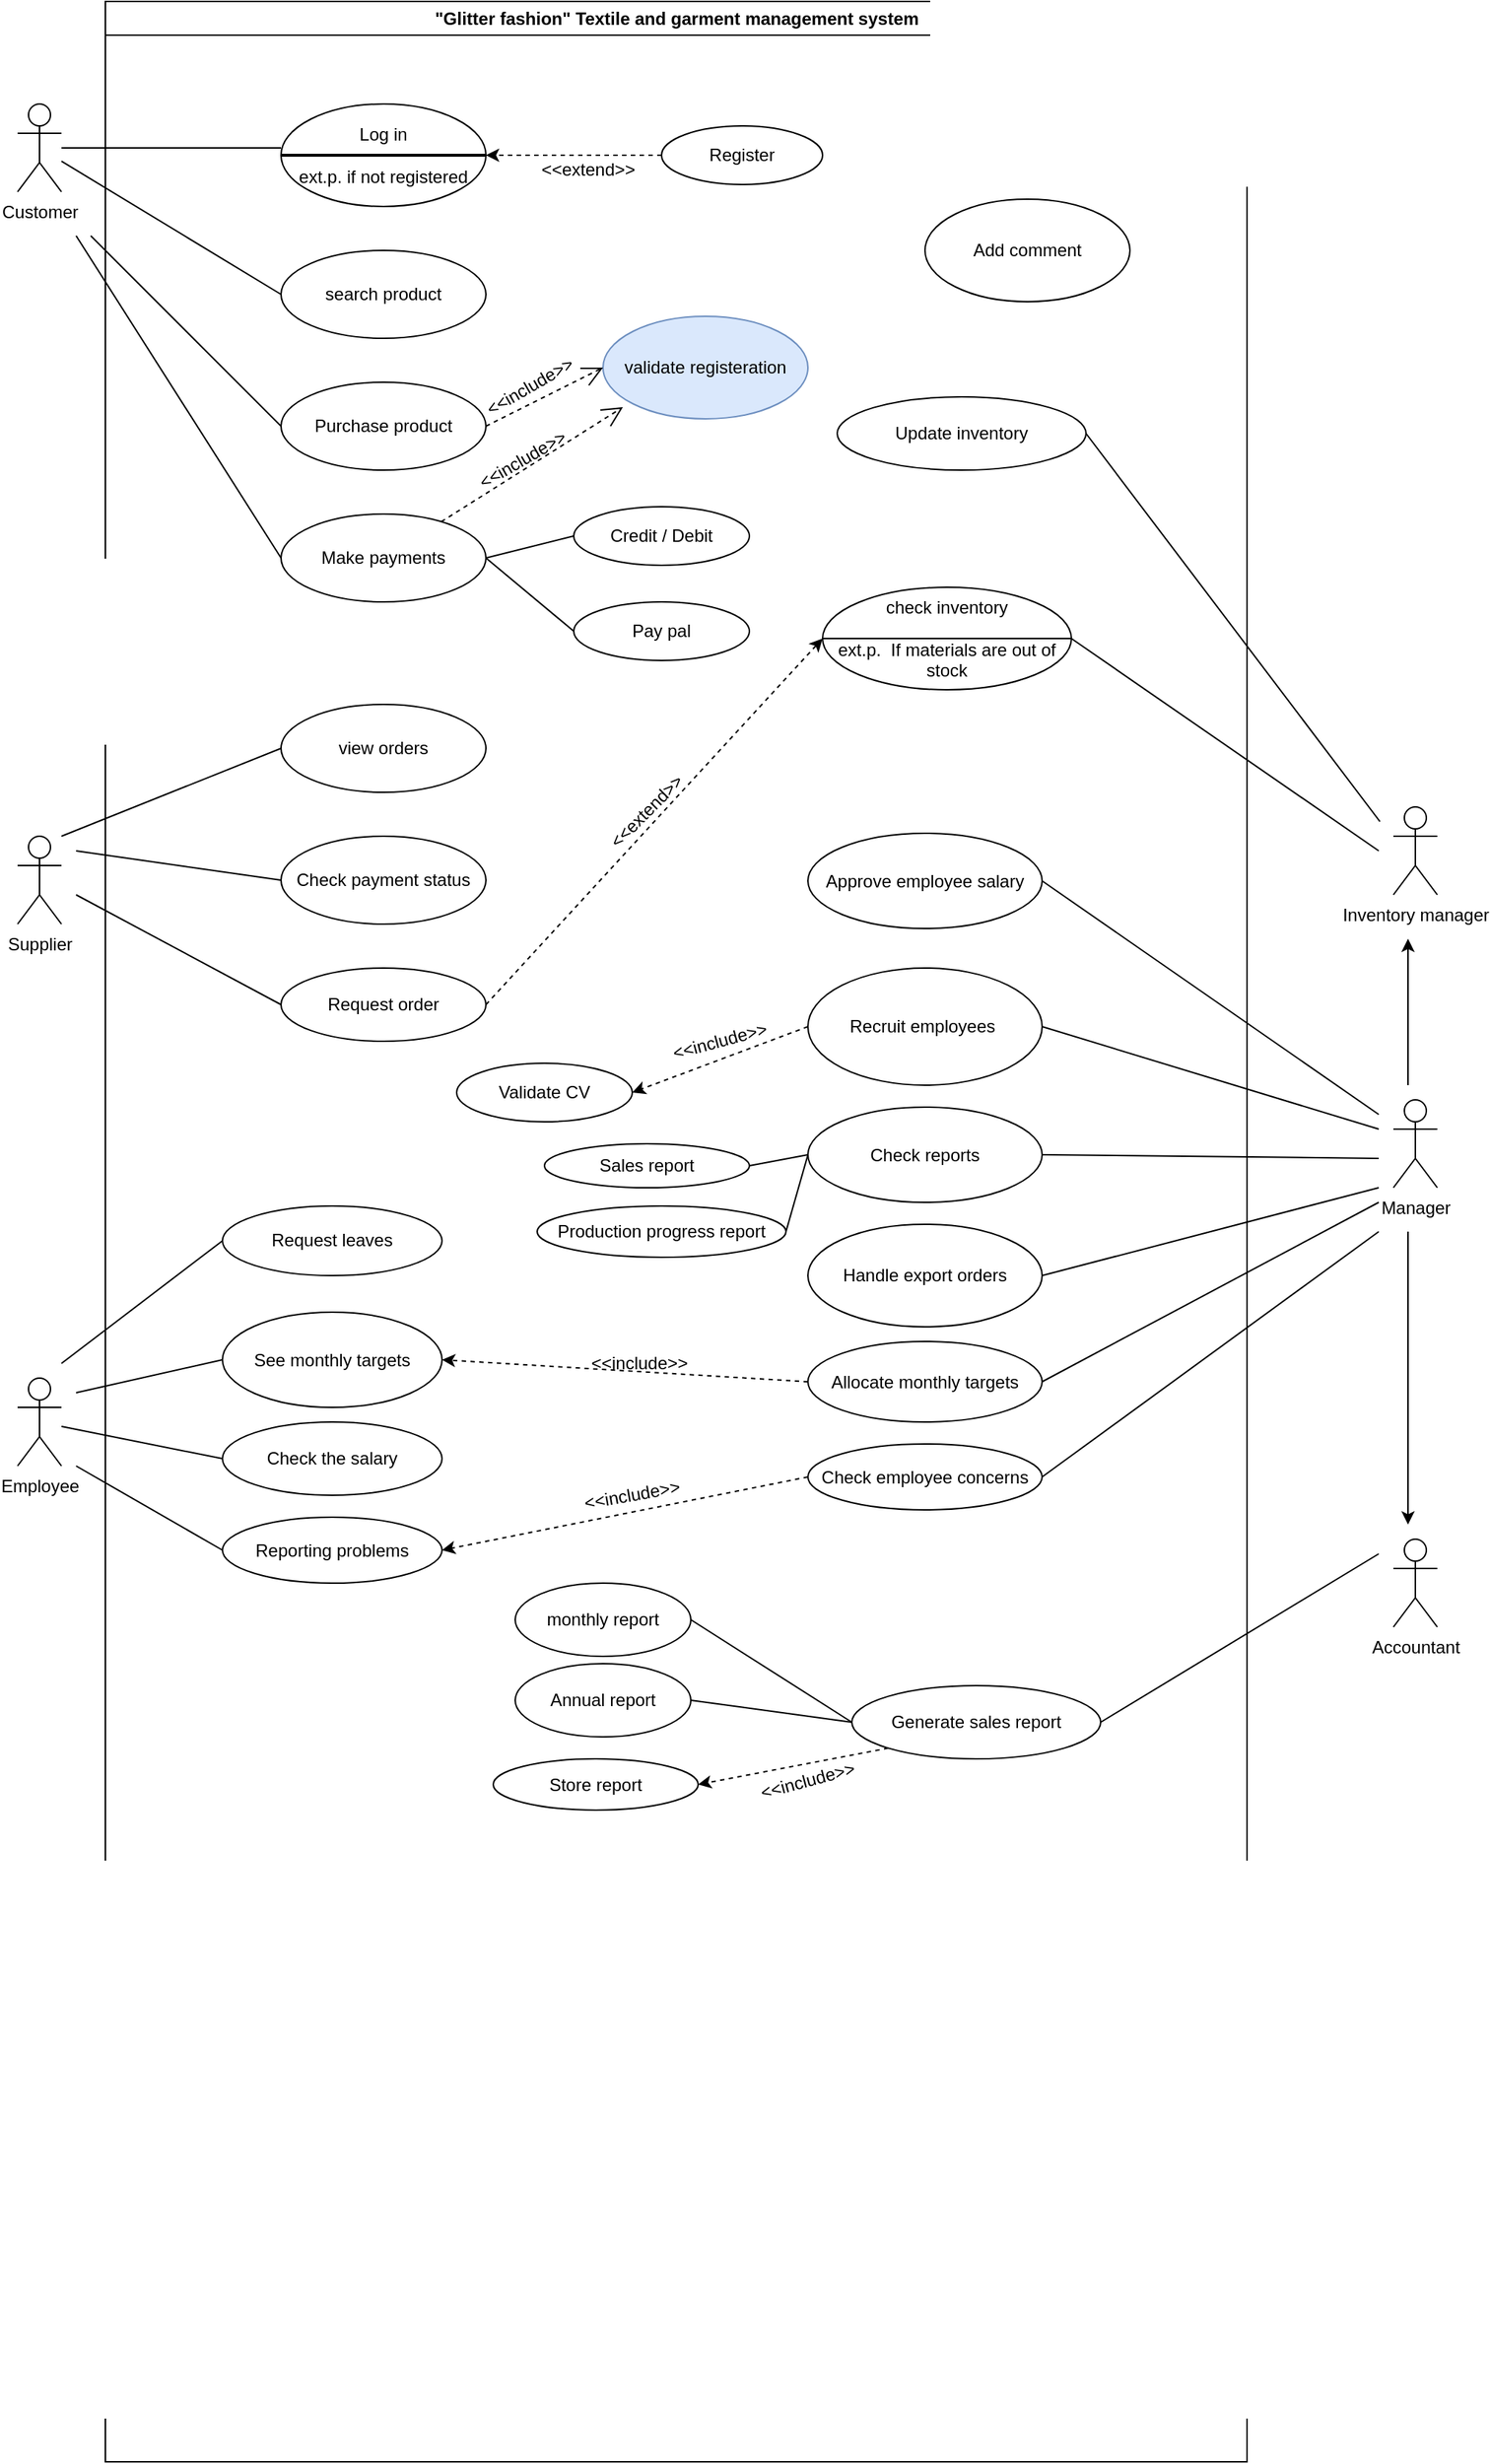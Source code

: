 <mxfile version="20.3.6" type="github"><diagram id="OiUDQVkfYRebjwmGfPYE" name="Page-1"><mxGraphModel dx="1848" dy="1659" grid="1" gridSize="10" guides="1" tooltips="1" connect="1" arrows="1" fold="1" page="1" pageScale="1" pageWidth="850" pageHeight="1100" math="0" shadow="0"><root><mxCell id="0"/><mxCell id="1" parent="0"/><mxCell id="Qr6TdypjZ70RtOZJyYG7-4" value="Customer" style="shape=umlActor;verticalLabelPosition=bottom;verticalAlign=top;html=1;strokeColor=default;fontFamily=Helvetica;fontSize=12;fontColor=default;fillColor=default;" parent="1" vertex="1"><mxGeometry x="-810" y="30" width="30" height="60" as="geometry"/></mxCell><mxCell id="Qr6TdypjZ70RtOZJyYG7-21" value="&quot;Glitter fashion&quot; Textile and garment management system" style="swimlane;strokeColor=default;fontFamily=Helvetica;fontSize=12;fontColor=default;fillColor=default;html=1;" parent="1" vertex="1"><mxGeometry x="-750" y="-40" width="780" height="1680" as="geometry"/></mxCell><mxCell id="Qr6TdypjZ70RtOZJyYG7-11" value="Log in&lt;br&gt;&lt;br&gt;ext.p. if not registered" style="ellipse;whiteSpace=wrap;html=1;strokeColor=default;fontFamily=Helvetica;fontSize=12;fontColor=default;fillColor=default;" parent="Qr6TdypjZ70RtOZJyYG7-21" vertex="1"><mxGeometry x="120" y="70" width="140" height="70" as="geometry"/></mxCell><mxCell id="Qr6TdypjZ70RtOZJyYG7-25" value="" style="endArrow=none;html=1;rounded=1;fontFamily=Helvetica;fontSize=12;fontColor=default;" parent="Qr6TdypjZ70RtOZJyYG7-21" source="Qr6TdypjZ70RtOZJyYG7-4" edge="1"><mxGeometry width="50" height="50" relative="1" as="geometry"><mxPoint x="-40" y="50" as="sourcePoint"/><mxPoint x="120" y="100" as="targetPoint"/></mxGeometry></mxCell><mxCell id="Qr6TdypjZ70RtOZJyYG7-27" style="edgeStyle=orthogonalEdgeStyle;rounded=1;orthogonalLoop=1;jettySize=auto;html=1;entryX=1;entryY=0.5;entryDx=0;entryDy=0;fontFamily=Helvetica;fontSize=12;fontColor=default;dashed=1;" parent="Qr6TdypjZ70RtOZJyYG7-21" source="Qr6TdypjZ70RtOZJyYG7-26" target="Qr6TdypjZ70RtOZJyYG7-11" edge="1"><mxGeometry relative="1" as="geometry"/></mxCell><mxCell id="Qr6TdypjZ70RtOZJyYG7-26" value="Register" style="ellipse;whiteSpace=wrap;html=1;strokeColor=default;fontFamily=Helvetica;fontSize=12;fontColor=default;fillColor=default;" parent="Qr6TdypjZ70RtOZJyYG7-21" vertex="1"><mxGeometry x="380" y="85" width="110" height="40" as="geometry"/></mxCell><mxCell id="Qr6TdypjZ70RtOZJyYG7-32" value="" style="line;strokeWidth=2;html=1;strokeColor=default;fontFamily=Helvetica;fontSize=12;fontColor=default;fillColor=default;" parent="Qr6TdypjZ70RtOZJyYG7-21" vertex="1"><mxGeometry x="120" y="100" width="140" height="10" as="geometry"/></mxCell><mxCell id="Qr6TdypjZ70RtOZJyYG7-33" value="search product" style="ellipse;whiteSpace=wrap;html=1;strokeColor=default;fontFamily=Helvetica;fontSize=12;fontColor=default;fillColor=default;" parent="Qr6TdypjZ70RtOZJyYG7-21" vertex="1"><mxGeometry x="120" y="170" width="140" height="60" as="geometry"/></mxCell><mxCell id="Qr6TdypjZ70RtOZJyYG7-36" value="Purchase product" style="ellipse;whiteSpace=wrap;html=1;strokeColor=default;fontFamily=Helvetica;fontSize=12;fontColor=default;fillColor=default;" parent="Qr6TdypjZ70RtOZJyYG7-21" vertex="1"><mxGeometry x="120" y="260" width="140" height="60" as="geometry"/></mxCell><mxCell id="Qr6TdypjZ70RtOZJyYG7-38" value="Make payments" style="ellipse;whiteSpace=wrap;html=1;strokeColor=default;fontFamily=Helvetica;fontSize=12;fontColor=default;fillColor=default;" parent="Qr6TdypjZ70RtOZJyYG7-21" vertex="1"><mxGeometry x="120" y="350" width="140" height="60" as="geometry"/></mxCell><mxCell id="Qr6TdypjZ70RtOZJyYG7-40" value="Credit / Debit" style="ellipse;whiteSpace=wrap;html=1;strokeColor=default;fontFamily=Helvetica;fontSize=12;fontColor=default;fillColor=default;" parent="Qr6TdypjZ70RtOZJyYG7-21" vertex="1"><mxGeometry x="320" y="345" width="120" height="40" as="geometry"/></mxCell><mxCell id="Qr6TdypjZ70RtOZJyYG7-41" value="Pay pal" style="ellipse;whiteSpace=wrap;html=1;strokeColor=default;fontFamily=Helvetica;fontSize=12;fontColor=default;fillColor=default;" parent="Qr6TdypjZ70RtOZJyYG7-21" vertex="1"><mxGeometry x="320" y="410" width="120" height="40" as="geometry"/></mxCell><mxCell id="Qr6TdypjZ70RtOZJyYG7-42" value="" style="endArrow=none;html=1;rounded=1;fontFamily=Helvetica;fontSize=12;fontColor=default;entryX=0;entryY=0.5;entryDx=0;entryDy=0;exitX=1;exitY=0.5;exitDx=0;exitDy=0;" parent="Qr6TdypjZ70RtOZJyYG7-21" source="Qr6TdypjZ70RtOZJyYG7-38" target="Qr6TdypjZ70RtOZJyYG7-40" edge="1"><mxGeometry width="50" height="50" relative="1" as="geometry"><mxPoint x="250" y="410" as="sourcePoint"/><mxPoint x="300" y="360" as="targetPoint"/></mxGeometry></mxCell><mxCell id="Qr6TdypjZ70RtOZJyYG7-43" value="" style="endArrow=none;html=1;rounded=1;fontFamily=Helvetica;fontSize=12;fontColor=default;exitX=1;exitY=0.5;exitDx=0;exitDy=0;entryX=0;entryY=0.5;entryDx=0;entryDy=0;" parent="Qr6TdypjZ70RtOZJyYG7-21" source="Qr6TdypjZ70RtOZJyYG7-38" target="Qr6TdypjZ70RtOZJyYG7-41" edge="1"><mxGeometry width="50" height="50" relative="1" as="geometry"><mxPoint x="250" y="410" as="sourcePoint"/><mxPoint x="300" y="360" as="targetPoint"/></mxGeometry></mxCell><mxCell id="Qr6TdypjZ70RtOZJyYG7-44" value="&amp;lt;&amp;lt;extend&amp;gt;&amp;gt;" style="text;html=1;strokeColor=none;fillColor=none;align=center;verticalAlign=middle;whiteSpace=wrap;rounded=0;fontFamily=Helvetica;fontSize=12;fontColor=default;" parent="Qr6TdypjZ70RtOZJyYG7-21" vertex="1"><mxGeometry x="300" y="110" width="60" height="10" as="geometry"/></mxCell><mxCell id="Qr6TdypjZ70RtOZJyYG7-50" value="view orders" style="ellipse;whiteSpace=wrap;html=1;strokeColor=default;fontFamily=Helvetica;fontSize=12;fontColor=default;fillColor=default;" parent="Qr6TdypjZ70RtOZJyYG7-21" vertex="1"><mxGeometry x="120" y="480" width="140" height="60" as="geometry"/></mxCell><mxCell id="Qr6TdypjZ70RtOZJyYG7-52" value="Check payment status" style="ellipse;whiteSpace=wrap;html=1;strokeColor=default;fontFamily=Helvetica;fontSize=12;fontColor=default;fillColor=default;" parent="Qr6TdypjZ70RtOZJyYG7-21" vertex="1"><mxGeometry x="120" y="570" width="140" height="60" as="geometry"/></mxCell><mxCell id="Qr6TdypjZ70RtOZJyYG7-54" value="Request order" style="ellipse;whiteSpace=wrap;html=1;strokeColor=default;fontFamily=Helvetica;fontSize=12;fontColor=default;fillColor=default;" parent="Qr6TdypjZ70RtOZJyYG7-21" vertex="1"><mxGeometry x="120" y="660" width="140" height="50" as="geometry"/></mxCell><mxCell id="Qr6TdypjZ70RtOZJyYG7-58" value="check inventory&lt;br&gt;&lt;br&gt;ext.p.&amp;nbsp; If materials are out of stock" style="ellipse;whiteSpace=wrap;html=1;strokeColor=default;fontFamily=Helvetica;fontSize=12;fontColor=default;fillColor=default;" parent="Qr6TdypjZ70RtOZJyYG7-21" vertex="1"><mxGeometry x="490" y="400" width="170" height="70" as="geometry"/></mxCell><mxCell id="Qr6TdypjZ70RtOZJyYG7-61" value="" style="endArrow=classic;html=1;rounded=1;fontFamily=Helvetica;fontSize=12;fontColor=default;dashed=1;exitX=1;exitY=0.5;exitDx=0;exitDy=0;" parent="Qr6TdypjZ70RtOZJyYG7-21" source="Qr6TdypjZ70RtOZJyYG7-54" target="Qr6TdypjZ70RtOZJyYG7-64" edge="1"><mxGeometry width="50" height="50" relative="1" as="geometry"><mxPoint x="330" y="620" as="sourcePoint"/><mxPoint x="380" y="570" as="targetPoint"/></mxGeometry></mxCell><mxCell id="Qr6TdypjZ70RtOZJyYG7-62" value="&amp;lt;&amp;lt;extend&amp;gt;&amp;gt;" style="text;html=1;strokeColor=none;fillColor=none;align=center;verticalAlign=middle;whiteSpace=wrap;rounded=0;fontFamily=Helvetica;fontSize=12;fontColor=default;rotation=-45;" parent="Qr6TdypjZ70RtOZJyYG7-21" vertex="1"><mxGeometry x="340" y="538" width="60" height="30" as="geometry"/></mxCell><mxCell id="Qr6TdypjZ70RtOZJyYG7-64" value="" style="line;strokeWidth=1;html=1;perimeter=backbonePerimeter;points=[];outlineConnect=0;strokeColor=default;fontFamily=Helvetica;fontSize=12;fontColor=default;fillColor=default;" parent="Qr6TdypjZ70RtOZJyYG7-21" vertex="1"><mxGeometry x="490" y="430" width="170" height="10" as="geometry"/></mxCell><mxCell id="Qr6TdypjZ70RtOZJyYG7-66" value="Update inventory" style="ellipse;whiteSpace=wrap;html=1;strokeColor=default;fontFamily=Helvetica;fontSize=12;fontColor=default;fillColor=default;" parent="Qr6TdypjZ70RtOZJyYG7-21" vertex="1"><mxGeometry x="500" y="270" width="170" height="50" as="geometry"/></mxCell><mxCell id="Qr6TdypjZ70RtOZJyYG7-70" value="Approve employee salary" style="ellipse;whiteSpace=wrap;html=1;strokeColor=default;fontFamily=Helvetica;fontSize=12;fontColor=default;fillColor=default;" parent="Qr6TdypjZ70RtOZJyYG7-21" vertex="1"><mxGeometry x="480" y="568" width="160" height="65" as="geometry"/></mxCell><mxCell id="Qr6TdypjZ70RtOZJyYG7-74" value="Recruit employees&amp;nbsp;" style="ellipse;whiteSpace=wrap;html=1;strokeColor=default;fontFamily=Helvetica;fontSize=12;fontColor=default;fillColor=default;" parent="Qr6TdypjZ70RtOZJyYG7-21" vertex="1"><mxGeometry x="480" y="660" width="160" height="80" as="geometry"/></mxCell><mxCell id="Qr6TdypjZ70RtOZJyYG7-75" value="Validate CV" style="ellipse;whiteSpace=wrap;html=1;strokeColor=default;fontFamily=Helvetica;fontSize=12;fontColor=default;fillColor=default;" parent="Qr6TdypjZ70RtOZJyYG7-21" vertex="1"><mxGeometry x="240" y="725" width="120" height="40" as="geometry"/></mxCell><mxCell id="Qr6TdypjZ70RtOZJyYG7-77" value="" style="endArrow=classic;html=1;rounded=1;fontFamily=Helvetica;fontSize=12;fontColor=default;dashed=1;entryX=1;entryY=0.5;entryDx=0;entryDy=0;exitX=0;exitY=0.5;exitDx=0;exitDy=0;" parent="Qr6TdypjZ70RtOZJyYG7-21" source="Qr6TdypjZ70RtOZJyYG7-74" target="Qr6TdypjZ70RtOZJyYG7-75" edge="1"><mxGeometry width="50" height="50" relative="1" as="geometry"><mxPoint x="540" y="700" as="sourcePoint"/><mxPoint x="590" y="650" as="targetPoint"/></mxGeometry></mxCell><mxCell id="Qr6TdypjZ70RtOZJyYG7-78" value="&amp;lt;&amp;lt;include&amp;gt;&amp;gt;" style="text;html=1;strokeColor=none;fillColor=none;align=center;verticalAlign=middle;whiteSpace=wrap;rounded=0;fontFamily=Helvetica;fontSize=12;fontColor=default;rotation=-15;" parent="Qr6TdypjZ70RtOZJyYG7-21" vertex="1"><mxGeometry x="390" y="695" width="60" height="30" as="geometry"/></mxCell><mxCell id="Qr6TdypjZ70RtOZJyYG7-80" value="Check reports" style="ellipse;whiteSpace=wrap;html=1;strokeColor=default;fontFamily=Helvetica;fontSize=12;fontColor=default;fillColor=default;" parent="Qr6TdypjZ70RtOZJyYG7-21" vertex="1"><mxGeometry x="480" y="755" width="160" height="65" as="geometry"/></mxCell><mxCell id="Qr6TdypjZ70RtOZJyYG7-82" value="Production progress report" style="ellipse;whiteSpace=wrap;html=1;strokeColor=default;fontFamily=Helvetica;fontSize=12;fontColor=default;fillColor=default;" parent="Qr6TdypjZ70RtOZJyYG7-21" vertex="1"><mxGeometry x="295" y="822.5" width="170" height="35" as="geometry"/></mxCell><mxCell id="Qr6TdypjZ70RtOZJyYG7-84" value="Handle export orders" style="ellipse;whiteSpace=wrap;html=1;strokeColor=default;fontFamily=Helvetica;fontSize=12;fontColor=default;fillColor=default;" parent="Qr6TdypjZ70RtOZJyYG7-21" vertex="1"><mxGeometry x="480" y="835" width="160" height="70" as="geometry"/></mxCell><mxCell id="Qr6TdypjZ70RtOZJyYG7-90" value="Generate sales report" style="ellipse;whiteSpace=wrap;html=1;strokeColor=default;fontFamily=Helvetica;fontSize=12;fontColor=default;fillColor=default;" parent="Qr6TdypjZ70RtOZJyYG7-21" vertex="1"><mxGeometry x="510" y="1150" width="170" height="50" as="geometry"/></mxCell><mxCell id="Qr6TdypjZ70RtOZJyYG7-93" value="monthly report" style="ellipse;whiteSpace=wrap;html=1;strokeColor=default;fontFamily=Helvetica;fontSize=12;fontColor=default;fillColor=default;" parent="Qr6TdypjZ70RtOZJyYG7-21" vertex="1"><mxGeometry x="280" y="1080" width="120" height="50" as="geometry"/></mxCell><mxCell id="Qr6TdypjZ70RtOZJyYG7-95" value="Add comment" style="ellipse;whiteSpace=wrap;html=1;strokeColor=default;fontFamily=Helvetica;fontSize=12;fontColor=default;fillColor=default;" parent="Qr6TdypjZ70RtOZJyYG7-21" vertex="1"><mxGeometry x="560" y="135" width="140" height="70" as="geometry"/></mxCell><mxCell id="Qr6TdypjZ70RtOZJyYG7-96" value="Annual report" style="ellipse;whiteSpace=wrap;html=1;strokeColor=default;fontFamily=Helvetica;fontSize=12;fontColor=default;fillColor=default;" parent="Qr6TdypjZ70RtOZJyYG7-21" vertex="1"><mxGeometry x="280" y="1135" width="120" height="50" as="geometry"/></mxCell><mxCell id="Qr6TdypjZ70RtOZJyYG7-97" value="Store report" style="ellipse;whiteSpace=wrap;html=1;strokeColor=default;fontFamily=Helvetica;fontSize=12;fontColor=default;fillColor=default;" parent="Qr6TdypjZ70RtOZJyYG7-21" vertex="1"><mxGeometry x="265" y="1200" width="140" height="35" as="geometry"/></mxCell><mxCell id="Qr6TdypjZ70RtOZJyYG7-99" value="Sales report" style="ellipse;whiteSpace=wrap;html=1;strokeColor=default;fontFamily=Helvetica;fontSize=12;fontColor=default;fillColor=default;" parent="Qr6TdypjZ70RtOZJyYG7-21" vertex="1"><mxGeometry x="300" y="780" width="140" height="30" as="geometry"/></mxCell><mxCell id="Qr6TdypjZ70RtOZJyYG7-100" value="" style="endArrow=none;html=1;rounded=1;fontFamily=Helvetica;fontSize=12;fontColor=default;entryX=1;entryY=0.5;entryDx=0;entryDy=0;exitX=0;exitY=0.5;exitDx=0;exitDy=0;" parent="Qr6TdypjZ70RtOZJyYG7-21" source="Qr6TdypjZ70RtOZJyYG7-80" target="Qr6TdypjZ70RtOZJyYG7-99" edge="1"><mxGeometry width="50" height="50" relative="1" as="geometry"><mxPoint x="530" y="905" as="sourcePoint"/><mxPoint x="580" y="855" as="targetPoint"/></mxGeometry></mxCell><mxCell id="Qr6TdypjZ70RtOZJyYG7-101" value="" style="endArrow=none;html=1;rounded=1;fontFamily=Helvetica;fontSize=12;fontColor=default;entryX=0;entryY=0.5;entryDx=0;entryDy=0;exitX=1;exitY=0.5;exitDx=0;exitDy=0;" parent="Qr6TdypjZ70RtOZJyYG7-21" source="Qr6TdypjZ70RtOZJyYG7-82" target="Qr6TdypjZ70RtOZJyYG7-80" edge="1"><mxGeometry width="50" height="50" relative="1" as="geometry"><mxPoint x="530" y="905" as="sourcePoint"/><mxPoint x="580" y="855" as="targetPoint"/></mxGeometry></mxCell><mxCell id="Qr6TdypjZ70RtOZJyYG7-102" value="" style="endArrow=none;html=1;rounded=1;fontFamily=Helvetica;fontSize=12;fontColor=default;entryX=1;entryY=0.5;entryDx=0;entryDy=0;exitX=0;exitY=0.5;exitDx=0;exitDy=0;" parent="Qr6TdypjZ70RtOZJyYG7-21" source="Qr6TdypjZ70RtOZJyYG7-90" target="Qr6TdypjZ70RtOZJyYG7-93" edge="1"><mxGeometry width="50" height="50" relative="1" as="geometry"><mxPoint x="530" y="1145" as="sourcePoint"/><mxPoint x="580" y="1095" as="targetPoint"/></mxGeometry></mxCell><mxCell id="Qr6TdypjZ70RtOZJyYG7-103" value="" style="endArrow=none;html=1;rounded=1;fontFamily=Helvetica;fontSize=12;fontColor=default;entryX=1;entryY=0.5;entryDx=0;entryDy=0;exitX=0;exitY=0.5;exitDx=0;exitDy=0;" parent="Qr6TdypjZ70RtOZJyYG7-21" source="Qr6TdypjZ70RtOZJyYG7-90" target="Qr6TdypjZ70RtOZJyYG7-96" edge="1"><mxGeometry width="50" height="50" relative="1" as="geometry"><mxPoint x="530" y="1145" as="sourcePoint"/><mxPoint x="580" y="1095" as="targetPoint"/></mxGeometry></mxCell><mxCell id="Qr6TdypjZ70RtOZJyYG7-105" value="" style="endArrow=classic;html=1;rounded=1;fontFamily=Helvetica;fontSize=12;fontColor=default;dashed=1;entryX=1;entryY=0.5;entryDx=0;entryDy=0;exitX=0;exitY=1;exitDx=0;exitDy=0;" parent="Qr6TdypjZ70RtOZJyYG7-21" source="Qr6TdypjZ70RtOZJyYG7-90" target="Qr6TdypjZ70RtOZJyYG7-97" edge="1"><mxGeometry width="50" height="50" relative="1" as="geometry"><mxPoint x="530" y="1145" as="sourcePoint"/><mxPoint x="580" y="1095" as="targetPoint"/></mxGeometry></mxCell><mxCell id="Qr6TdypjZ70RtOZJyYG7-107" value="&amp;lt;&amp;lt;include&amp;gt;&amp;gt;" style="text;html=1;strokeColor=none;fillColor=none;align=center;verticalAlign=middle;whiteSpace=wrap;rounded=0;fontFamily=Helvetica;fontSize=12;fontColor=default;rotation=-15;" parent="Qr6TdypjZ70RtOZJyYG7-21" vertex="1"><mxGeometry x="450" y="1200" width="60" height="30" as="geometry"/></mxCell><mxCell id="Qr6TdypjZ70RtOZJyYG7-110" value="Request leaves" style="ellipse;whiteSpace=wrap;html=1;strokeColor=default;fontFamily=Helvetica;fontSize=12;fontColor=default;fillColor=default;" parent="Qr6TdypjZ70RtOZJyYG7-21" vertex="1"><mxGeometry x="80" y="822.5" width="150" height="47.5" as="geometry"/></mxCell><mxCell id="Qr6TdypjZ70RtOZJyYG7-111" value="See monthly targets" style="ellipse;whiteSpace=wrap;html=1;strokeColor=default;fontFamily=Helvetica;fontSize=12;fontColor=default;fillColor=default;" parent="Qr6TdypjZ70RtOZJyYG7-21" vertex="1"><mxGeometry x="80" y="895" width="150" height="65" as="geometry"/></mxCell><mxCell id="Qr6TdypjZ70RtOZJyYG7-112" value="Allocate monthly targets" style="ellipse;whiteSpace=wrap;html=1;strokeColor=default;fontFamily=Helvetica;fontSize=12;fontColor=default;fillColor=default;" parent="Qr6TdypjZ70RtOZJyYG7-21" vertex="1"><mxGeometry x="480" y="915" width="160" height="55" as="geometry"/></mxCell><mxCell id="Qr6TdypjZ70RtOZJyYG7-114" value="" style="endArrow=classic;html=1;rounded=1;fontFamily=Helvetica;fontSize=12;fontColor=default;dashed=1;entryX=1;entryY=0.5;entryDx=0;entryDy=0;exitX=0;exitY=0.5;exitDx=0;exitDy=0;" parent="Qr6TdypjZ70RtOZJyYG7-21" source="Qr6TdypjZ70RtOZJyYG7-112" target="Qr6TdypjZ70RtOZJyYG7-111" edge="1"><mxGeometry width="50" height="50" relative="1" as="geometry"><mxPoint x="400" y="895" as="sourcePoint"/><mxPoint x="450" y="845" as="targetPoint"/></mxGeometry></mxCell><mxCell id="Qr6TdypjZ70RtOZJyYG7-115" value="&amp;lt;&amp;lt;include&amp;gt;&amp;gt;" style="text;html=1;strokeColor=none;fillColor=none;align=center;verticalAlign=middle;whiteSpace=wrap;rounded=0;fontFamily=Helvetica;fontSize=12;fontColor=default;" parent="Qr6TdypjZ70RtOZJyYG7-21" vertex="1"><mxGeometry x="335" y="915" width="60" height="30" as="geometry"/></mxCell><mxCell id="Qr6TdypjZ70RtOZJyYG7-118" value="Check the salary" style="ellipse;whiteSpace=wrap;html=1;strokeColor=default;fontFamily=Helvetica;fontSize=12;fontColor=default;fillColor=default;" parent="Qr6TdypjZ70RtOZJyYG7-21" vertex="1"><mxGeometry x="80" y="970" width="150" height="50" as="geometry"/></mxCell><mxCell id="Qr6TdypjZ70RtOZJyYG7-121" value="Reporting problems" style="ellipse;whiteSpace=wrap;html=1;strokeColor=default;fontFamily=Helvetica;fontSize=12;fontColor=default;fillColor=default;" parent="Qr6TdypjZ70RtOZJyYG7-21" vertex="1"><mxGeometry x="80" y="1035" width="150" height="45" as="geometry"/></mxCell><mxCell id="Qr6TdypjZ70RtOZJyYG7-123" value="Check employee concerns" style="ellipse;whiteSpace=wrap;html=1;strokeColor=default;fontFamily=Helvetica;fontSize=12;fontColor=default;fillColor=default;" parent="Qr6TdypjZ70RtOZJyYG7-21" vertex="1"><mxGeometry x="480" y="985" width="160" height="45" as="geometry"/></mxCell><mxCell id="Qr6TdypjZ70RtOZJyYG7-125" value="" style="endArrow=classic;html=1;rounded=1;fontFamily=Helvetica;fontSize=12;fontColor=default;dashed=1;entryX=1;entryY=0.5;entryDx=0;entryDy=0;exitX=0;exitY=0.5;exitDx=0;exitDy=0;" parent="Qr6TdypjZ70RtOZJyYG7-21" source="Qr6TdypjZ70RtOZJyYG7-123" target="Qr6TdypjZ70RtOZJyYG7-121" edge="1"><mxGeometry width="50" height="50" relative="1" as="geometry"><mxPoint x="560" y="965" as="sourcePoint"/><mxPoint x="610" y="915" as="targetPoint"/></mxGeometry></mxCell><mxCell id="Qr6TdypjZ70RtOZJyYG7-126" value="&amp;lt;&amp;lt;include&amp;gt;&amp;gt;" style="text;html=1;strokeColor=none;fillColor=none;align=center;verticalAlign=middle;whiteSpace=wrap;rounded=0;fontFamily=Helvetica;fontSize=12;fontColor=default;rotation=-10;" parent="Qr6TdypjZ70RtOZJyYG7-21" vertex="1"><mxGeometry x="330" y="1005" width="60" height="30" as="geometry"/></mxCell><mxCell id="B7WnlmI7sUxB49DoOweP-1" value="validate registeration" style="ellipse;whiteSpace=wrap;html=1;fillColor=#dae8fc;strokeColor=#6c8ebf;" parent="Qr6TdypjZ70RtOZJyYG7-21" vertex="1"><mxGeometry x="340" y="215" width="140" height="70" as="geometry"/></mxCell><mxCell id="B7WnlmI7sUxB49DoOweP-3" value="" style="endArrow=open;endFill=1;endSize=12;html=1;rounded=0;entryX=0;entryY=0.5;entryDx=0;entryDy=0;exitX=1;exitY=0.5;exitDx=0;exitDy=0;dashed=1;" parent="Qr6TdypjZ70RtOZJyYG7-21" source="Qr6TdypjZ70RtOZJyYG7-36" target="B7WnlmI7sUxB49DoOweP-1" edge="1"><mxGeometry width="160" relative="1" as="geometry"><mxPoint x="280" y="345" as="sourcePoint"/><mxPoint x="470" y="325" as="targetPoint"/></mxGeometry></mxCell><mxCell id="B7WnlmI7sUxB49DoOweP-4" value="&amp;lt;&amp;lt;include&amp;gt;&amp;gt;" style="text;html=1;strokeColor=none;fillColor=none;align=center;verticalAlign=middle;whiteSpace=wrap;rounded=0;fontFamily=Helvetica;fontSize=12;fontColor=default;rotation=-30;" parent="Qr6TdypjZ70RtOZJyYG7-21" vertex="1"><mxGeometry x="270" y="255" width="40" height="15" as="geometry"/></mxCell><mxCell id="e2B2h1mnQge43aZlSVii-1" value="&amp;lt;&amp;lt;include&amp;gt;&amp;gt;" style="text;html=1;strokeColor=none;fillColor=none;align=center;verticalAlign=middle;whiteSpace=wrap;rounded=0;fontFamily=Helvetica;fontSize=12;fontColor=default;rotation=-30;" parent="Qr6TdypjZ70RtOZJyYG7-21" vertex="1"><mxGeometry x="265" y="305" width="40" height="15" as="geometry"/></mxCell><mxCell id="e2B2h1mnQge43aZlSVii-2" value="" style="endArrow=open;endFill=1;endSize=12;html=1;rounded=0;entryX=0.097;entryY=0.886;entryDx=0;entryDy=0;dashed=1;entryPerimeter=0;" parent="Qr6TdypjZ70RtOZJyYG7-21" source="Qr6TdypjZ70RtOZJyYG7-38" target="B7WnlmI7sUxB49DoOweP-1" edge="1"><mxGeometry width="160" relative="1" as="geometry"><mxPoint x="-480" y="260" as="sourcePoint"/><mxPoint x="-400" y="220" as="targetPoint"/></mxGeometry></mxCell><mxCell id="Qr6TdypjZ70RtOZJyYG7-35" value="" style="endArrow=none;html=1;rounded=1;fontFamily=Helvetica;fontSize=12;fontColor=default;exitX=0;exitY=0.5;exitDx=0;exitDy=0;" parent="1" source="Qr6TdypjZ70RtOZJyYG7-33" target="Qr6TdypjZ70RtOZJyYG7-4" edge="1"><mxGeometry width="50" height="50" relative="1" as="geometry"><mxPoint x="-470" y="240" as="sourcePoint"/><mxPoint x="-420" y="190" as="targetPoint"/></mxGeometry></mxCell><mxCell id="Qr6TdypjZ70RtOZJyYG7-37" value="" style="endArrow=none;html=1;rounded=1;fontFamily=Helvetica;fontSize=12;fontColor=default;exitX=0;exitY=0.5;exitDx=0;exitDy=0;" parent="1" source="Qr6TdypjZ70RtOZJyYG7-36" edge="1"><mxGeometry width="50" height="50" relative="1" as="geometry"><mxPoint x="-470" y="340" as="sourcePoint"/><mxPoint x="-760" y="120" as="targetPoint"/></mxGeometry></mxCell><mxCell id="Qr6TdypjZ70RtOZJyYG7-39" value="" style="endArrow=none;html=1;rounded=1;fontFamily=Helvetica;fontSize=12;fontColor=default;exitX=0;exitY=0.5;exitDx=0;exitDy=0;" parent="1" source="Qr6TdypjZ70RtOZJyYG7-38" edge="1"><mxGeometry width="50" height="50" relative="1" as="geometry"><mxPoint x="-470" y="340" as="sourcePoint"/><mxPoint x="-770" y="120" as="targetPoint"/></mxGeometry></mxCell><mxCell id="Qr6TdypjZ70RtOZJyYG7-47" value="Supplier" style="shape=umlActor;verticalLabelPosition=bottom;verticalAlign=top;html=1;outlineConnect=0;strokeColor=default;fontFamily=Helvetica;fontSize=12;fontColor=default;fillColor=default;" parent="1" vertex="1"><mxGeometry x="-810" y="530" width="30" height="60" as="geometry"/></mxCell><mxCell id="Qr6TdypjZ70RtOZJyYG7-51" value="" style="endArrow=none;html=1;rounded=1;fontFamily=Helvetica;fontSize=12;fontColor=default;exitX=0;exitY=0.5;exitDx=0;exitDy=0;" parent="1" source="Qr6TdypjZ70RtOZJyYG7-50" edge="1"><mxGeometry width="50" height="50" relative="1" as="geometry"><mxPoint x="-470" y="670" as="sourcePoint"/><mxPoint x="-780" y="530" as="targetPoint"/></mxGeometry></mxCell><mxCell id="Qr6TdypjZ70RtOZJyYG7-53" value="" style="endArrow=none;html=1;rounded=1;fontFamily=Helvetica;fontSize=12;fontColor=default;exitX=0;exitY=0.5;exitDx=0;exitDy=0;" parent="1" source="Qr6TdypjZ70RtOZJyYG7-52" edge="1"><mxGeometry width="50" height="50" relative="1" as="geometry"><mxPoint x="-470" y="660" as="sourcePoint"/><mxPoint x="-770" y="540" as="targetPoint"/></mxGeometry></mxCell><mxCell id="Qr6TdypjZ70RtOZJyYG7-55" value="" style="endArrow=none;html=1;rounded=1;fontFamily=Helvetica;fontSize=12;fontColor=default;exitX=0;exitY=0.5;exitDx=0;exitDy=0;" parent="1" source="Qr6TdypjZ70RtOZJyYG7-54" edge="1"><mxGeometry width="50" height="50" relative="1" as="geometry"><mxPoint x="-470" y="760" as="sourcePoint"/><mxPoint x="-770" y="570" as="targetPoint"/></mxGeometry></mxCell><mxCell id="Qr6TdypjZ70RtOZJyYG7-57" value="Inventory manager" style="shape=umlActor;verticalLabelPosition=bottom;verticalAlign=top;html=1;outlineConnect=0;strokeColor=default;fontFamily=Helvetica;fontSize=12;fontColor=default;fillColor=default;" parent="1" vertex="1"><mxGeometry x="130" y="510" width="30" height="60" as="geometry"/></mxCell><mxCell id="Qr6TdypjZ70RtOZJyYG7-65" value="" style="endArrow=none;html=1;rounded=1;fontFamily=Helvetica;fontSize=12;fontColor=default;exitX=1;exitY=0.5;exitDx=0;exitDy=0;" parent="1" source="Qr6TdypjZ70RtOZJyYG7-58" edge="1"><mxGeometry width="50" height="50" relative="1" as="geometry"><mxPoint x="-70" y="580" as="sourcePoint"/><mxPoint x="120" y="540" as="targetPoint"/></mxGeometry></mxCell><mxCell id="Qr6TdypjZ70RtOZJyYG7-67" value="" style="endArrow=none;html=1;rounded=1;fontFamily=Helvetica;fontSize=12;fontColor=default;exitX=1;exitY=0.5;exitDx=0;exitDy=0;" parent="1" source="Qr6TdypjZ70RtOZJyYG7-66" edge="1"><mxGeometry width="50" height="50" relative="1" as="geometry"><mxPoint x="-340" y="630" as="sourcePoint"/><mxPoint x="120.8" y="520" as="targetPoint"/></mxGeometry></mxCell><mxCell id="Qr6TdypjZ70RtOZJyYG7-68" value="Manager" style="shape=umlActor;verticalLabelPosition=bottom;verticalAlign=top;html=1;outlineConnect=0;strokeColor=default;fontFamily=Helvetica;fontSize=12;fontColor=default;fillColor=default;" parent="1" vertex="1"><mxGeometry x="130" y="710" width="30" height="60" as="geometry"/></mxCell><mxCell id="Qr6TdypjZ70RtOZJyYG7-71" value="" style="endArrow=none;html=1;rounded=1;fontFamily=Helvetica;fontSize=12;fontColor=default;entryX=1;entryY=0.5;entryDx=0;entryDy=0;" parent="1" target="Qr6TdypjZ70RtOZJyYG7-70" edge="1"><mxGeometry width="50" height="50" relative="1" as="geometry"><mxPoint x="120" y="720" as="sourcePoint"/><mxPoint x="-130" y="780" as="targetPoint"/></mxGeometry></mxCell><mxCell id="Qr6TdypjZ70RtOZJyYG7-72" value="" style="endArrow=classic;html=1;rounded=1;fontFamily=Helvetica;fontSize=12;fontColor=default;" parent="1" edge="1"><mxGeometry width="50" height="50" relative="1" as="geometry"><mxPoint x="140" y="700" as="sourcePoint"/><mxPoint x="140" y="600" as="targetPoint"/></mxGeometry></mxCell><mxCell id="Qr6TdypjZ70RtOZJyYG7-79" value="" style="endArrow=none;html=1;rounded=1;fontFamily=Helvetica;fontSize=12;fontColor=default;exitX=1;exitY=0.5;exitDx=0;exitDy=0;" parent="1" source="Qr6TdypjZ70RtOZJyYG7-74" edge="1"><mxGeometry width="50" height="50" relative="1" as="geometry"><mxPoint x="10" y="730" as="sourcePoint"/><mxPoint x="120" y="730" as="targetPoint"/></mxGeometry></mxCell><mxCell id="Qr6TdypjZ70RtOZJyYG7-81" value="" style="endArrow=none;html=1;rounded=1;fontFamily=Helvetica;fontSize=12;fontColor=default;exitX=1;exitY=0.5;exitDx=0;exitDy=0;" parent="1" source="Qr6TdypjZ70RtOZJyYG7-80" edge="1"><mxGeometry width="50" height="50" relative="1" as="geometry"><mxPoint x="10" y="930" as="sourcePoint"/><mxPoint x="120" y="750" as="targetPoint"/></mxGeometry></mxCell><mxCell id="Qr6TdypjZ70RtOZJyYG7-85" value="" style="endArrow=none;html=1;rounded=1;fontFamily=Helvetica;fontSize=12;fontColor=default;entryX=1;entryY=0.5;entryDx=0;entryDy=0;" parent="1" target="Qr6TdypjZ70RtOZJyYG7-84" edge="1"><mxGeometry width="50" height="50" relative="1" as="geometry"><mxPoint x="120" y="770" as="sourcePoint"/><mxPoint x="-330" y="1170" as="targetPoint"/></mxGeometry></mxCell><mxCell id="Qr6TdypjZ70RtOZJyYG7-88" value="Accountant" style="shape=umlActor;verticalLabelPosition=bottom;verticalAlign=top;html=1;outlineConnect=0;strokeColor=default;fontFamily=Helvetica;fontSize=12;fontColor=default;fillColor=default;" parent="1" vertex="1"><mxGeometry x="130" y="1010" width="30" height="60" as="geometry"/></mxCell><mxCell id="Qr6TdypjZ70RtOZJyYG7-89" value="" style="endArrow=classic;html=1;rounded=1;fontFamily=Helvetica;fontSize=12;fontColor=default;" parent="1" edge="1"><mxGeometry width="50" height="50" relative="1" as="geometry"><mxPoint x="140" y="800" as="sourcePoint"/><mxPoint x="140" y="1000" as="targetPoint"/></mxGeometry></mxCell><mxCell id="Qr6TdypjZ70RtOZJyYG7-91" value="" style="endArrow=none;html=1;rounded=1;fontFamily=Helvetica;fontSize=12;fontColor=default;exitX=1;exitY=0.5;exitDx=0;exitDy=0;" parent="1" source="Qr6TdypjZ70RtOZJyYG7-90" edge="1"><mxGeometry width="50" height="50" relative="1" as="geometry"><mxPoint x="-130" y="1150" as="sourcePoint"/><mxPoint x="120" y="1020" as="targetPoint"/></mxGeometry></mxCell><mxCell id="Qr6TdypjZ70RtOZJyYG7-109" value="Employee" style="shape=umlActor;verticalLabelPosition=bottom;verticalAlign=top;html=1;outlineConnect=0;strokeColor=default;fontFamily=Helvetica;fontSize=12;fontColor=default;fillColor=default;" parent="1" vertex="1"><mxGeometry x="-810" y="900" width="30" height="60" as="geometry"/></mxCell><mxCell id="Qr6TdypjZ70RtOZJyYG7-113" value="" style="endArrow=none;html=1;rounded=1;fontFamily=Helvetica;fontSize=12;fontColor=default;exitX=1;exitY=0.5;exitDx=0;exitDy=0;" parent="1" source="Qr6TdypjZ70RtOZJyYG7-112" edge="1"><mxGeometry width="50" height="50" relative="1" as="geometry"><mxPoint x="-200" y="800" as="sourcePoint"/><mxPoint x="120" y="780" as="targetPoint"/></mxGeometry></mxCell><mxCell id="Qr6TdypjZ70RtOZJyYG7-117" value="" style="endArrow=none;html=1;rounded=1;fontFamily=Helvetica;fontSize=12;fontColor=default;entryX=0;entryY=0.5;entryDx=0;entryDy=0;" parent="1" source="Qr6TdypjZ70RtOZJyYG7-109" target="Qr6TdypjZ70RtOZJyYG7-118" edge="1"><mxGeometry width="50" height="50" relative="1" as="geometry"><mxPoint x="-570" y="960" as="sourcePoint"/><mxPoint x="-770" y="910" as="targetPoint"/></mxGeometry></mxCell><mxCell id="Qr6TdypjZ70RtOZJyYG7-119" value="" style="endArrow=none;html=1;rounded=1;fontFamily=Helvetica;fontSize=12;fontColor=default;entryX=0;entryY=0.5;entryDx=0;entryDy=0;" parent="1" target="Qr6TdypjZ70RtOZJyYG7-110" edge="1"><mxGeometry width="50" height="50" relative="1" as="geometry"><mxPoint x="-780" y="890" as="sourcePoint"/><mxPoint x="-520" y="990" as="targetPoint"/></mxGeometry></mxCell><mxCell id="Qr6TdypjZ70RtOZJyYG7-120" value="" style="endArrow=none;html=1;rounded=1;fontFamily=Helvetica;fontSize=12;fontColor=default;entryX=0;entryY=0.5;entryDx=0;entryDy=0;" parent="1" target="Qr6TdypjZ70RtOZJyYG7-111" edge="1"><mxGeometry width="50" height="50" relative="1" as="geometry"><mxPoint x="-770" y="910" as="sourcePoint"/><mxPoint x="-520" y="990" as="targetPoint"/></mxGeometry></mxCell><mxCell id="Qr6TdypjZ70RtOZJyYG7-122" value="" style="endArrow=none;html=1;rounded=1;fontFamily=Helvetica;fontSize=12;fontColor=default;entryX=0;entryY=0.5;entryDx=0;entryDy=0;" parent="1" target="Qr6TdypjZ70RtOZJyYG7-121" edge="1"><mxGeometry width="50" height="50" relative="1" as="geometry"><mxPoint x="-770" y="960" as="sourcePoint"/><mxPoint x="-520" y="990" as="targetPoint"/></mxGeometry></mxCell><mxCell id="Qr6TdypjZ70RtOZJyYG7-124" value="" style="endArrow=none;html=1;rounded=1;fontFamily=Helvetica;fontSize=12;fontColor=default;exitX=1;exitY=0.5;exitDx=0;exitDy=0;" parent="1" source="Qr6TdypjZ70RtOZJyYG7-123" edge="1"><mxGeometry width="50" height="50" relative="1" as="geometry"><mxPoint x="-200" y="950" as="sourcePoint"/><mxPoint x="120" y="800" as="targetPoint"/></mxGeometry></mxCell></root></mxGraphModel></diagram></mxfile>